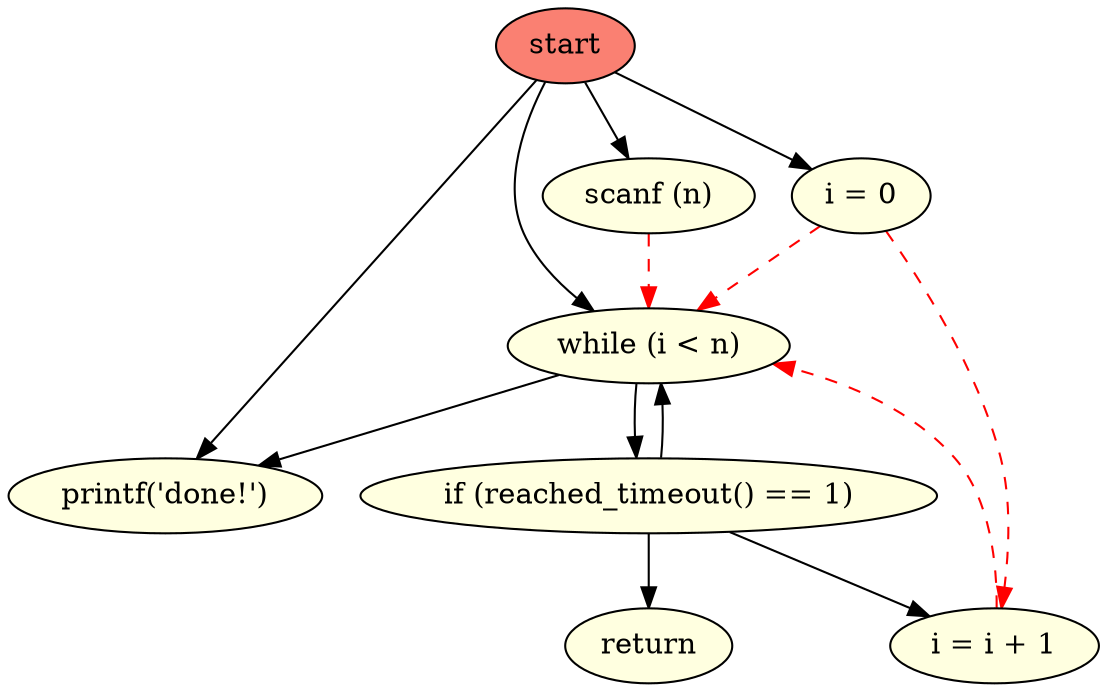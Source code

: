digraph {
  outputorder=edgesfirst;
  1[shape=ellipse, fillcolor=salmon, style=filled, label="start"];
  3[shape=ellipse, fillcolor=lightyellow, style=filled, label="scanf (n)"];
  4[shape=ellipse, fillcolor=lightyellow, style=filled, label="i = 0"];
  5[shape=ellipse, fillcolor=lightyellow, style=filled, label="while (i < n)"];
  11[shape=ellipse, fillcolor=lightyellow, style=filled, label="printf('done!')"];
  6[shape=ellipse, fillcolor=lightyellow, style=filled, label="if (reached_timeout() == 1)"];
  7[shape=ellipse, fillcolor=lightyellow, style=filled, label="return"];
  10[shape=ellipse, fillcolor=lightyellow, style=filled, label="i = i + 1"];
  1 -> 11[style = ""];
  1 -> 3[style = ""];
  1 -> 4[style = ""];
  1 -> 5[style = ""];
  5 -> 11[style = ""];
  5 -> 6[style = ""];
  6 -> 10[style = ""];
  6 -> 5[style = ""];
  6 -> 7[style = ""];
  3 -> 5 [style = dashed, color = red];
  4 -> 5 [style = dashed, color = red];
  4 -> 10 [style = dashed, color = red];
  10 -> 5 [style = dashed, color = red];
}
